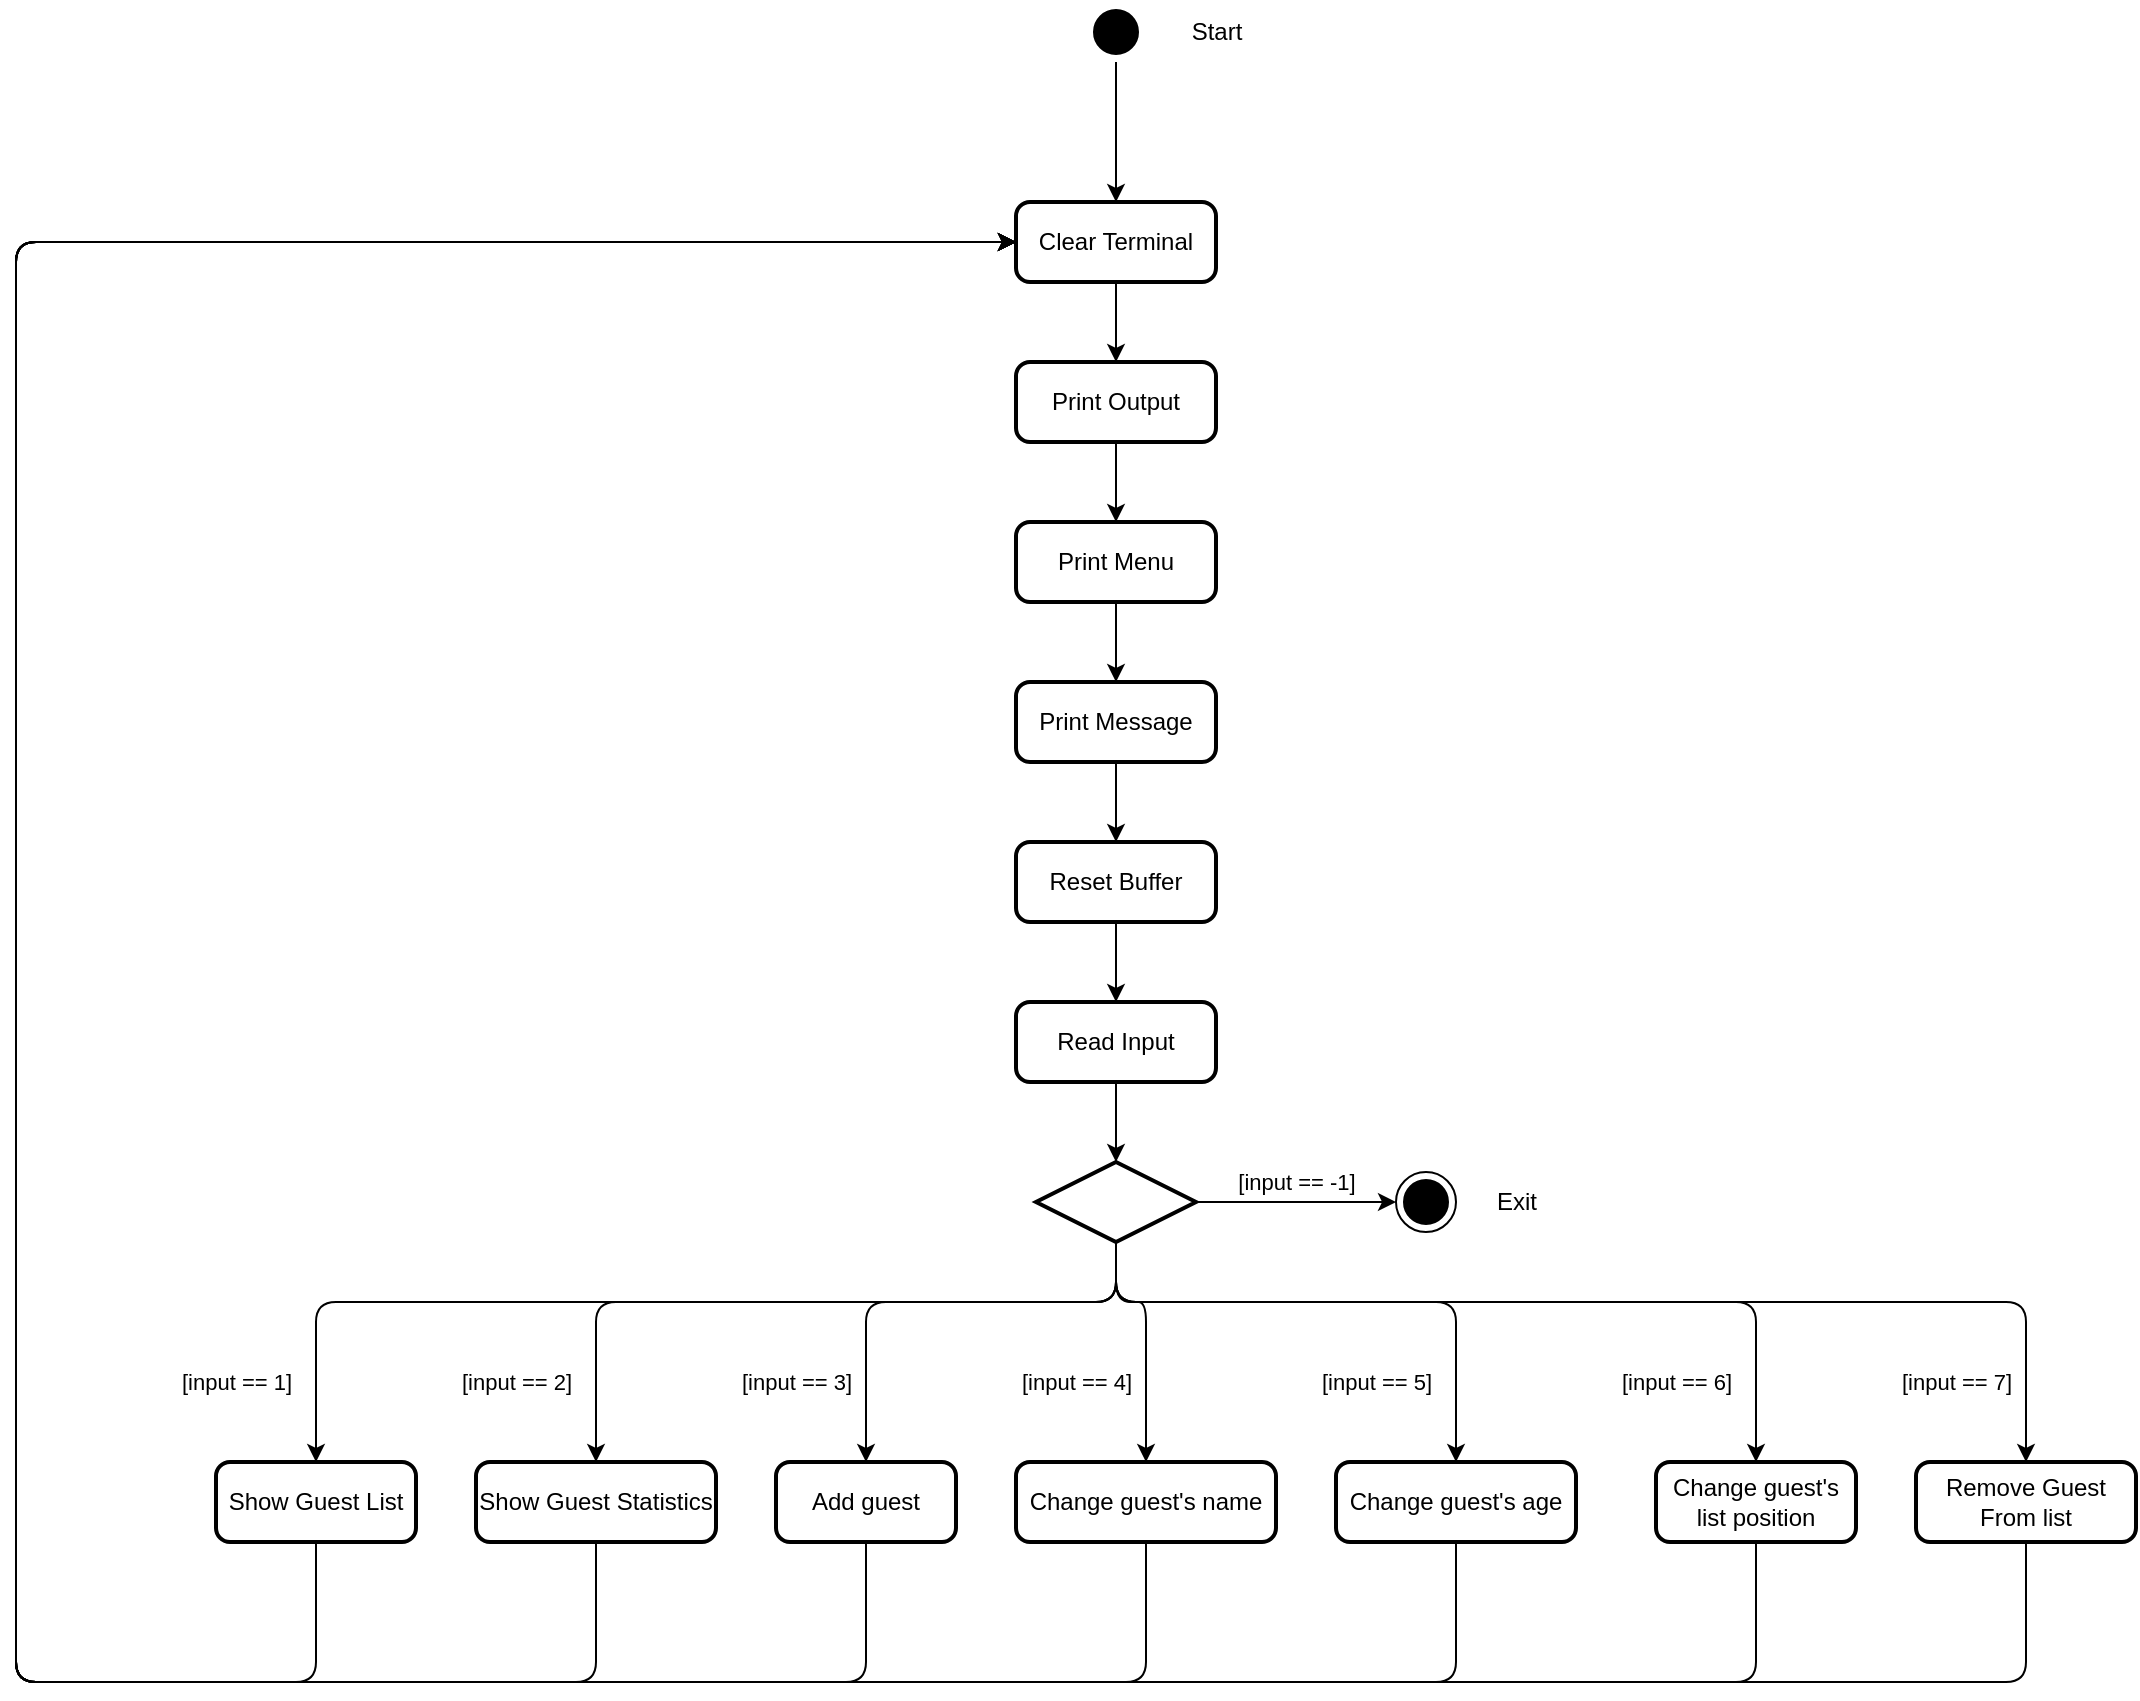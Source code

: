 <mxfile version="13.7.9" type="device"><diagram id="RhbGf4nqeW82p4Ea9uvp" name="Page-1"><mxGraphModel dx="1673" dy="967" grid="1" gridSize="10" guides="1" tooltips="1" connect="1" arrows="1" fold="1" page="1" pageScale="1" pageWidth="1920" pageHeight="1200" math="0" shadow="0"><root><mxCell id="0"/><mxCell id="1" parent="0"/><mxCell id="ypAei9CtxCtGfXP7TZWK-33" value="" style="edgeStyle=orthogonalEdgeStyle;rounded=1;orthogonalLoop=1;jettySize=auto;html=1;strokeColor=#000000;" parent="1" source="fhkOCV9rExHdYapnSbqb-5" target="ypAei9CtxCtGfXP7TZWK-32" edge="1"><mxGeometry relative="1" as="geometry"/></mxCell><mxCell id="fhkOCV9rExHdYapnSbqb-5" value="" style="ellipse;html=1;shape=startState;fillColor=#000000;" parent="1" vertex="1"><mxGeometry x="935" y="160" width="30" height="30" as="geometry"/></mxCell><mxCell id="JGK9a5massivVwsHOsit-13" value="" style="edgeStyle=orthogonalEdgeStyle;rounded=0;orthogonalLoop=1;jettySize=auto;html=1;" parent="1" source="fhkOCV9rExHdYapnSbqb-8" target="JGK9a5massivVwsHOsit-9" edge="1"><mxGeometry relative="1" as="geometry"/></mxCell><mxCell id="fhkOCV9rExHdYapnSbqb-8" value="Print Menu" style="rounded=1;whiteSpace=wrap;html=1;absoluteArcSize=1;arcSize=14;strokeWidth=2;" parent="1" vertex="1"><mxGeometry x="900" y="420" width="100" height="40" as="geometry"/></mxCell><mxCell id="ypAei9CtxCtGfXP7TZWK-5" value="" style="edgeStyle=orthogonalEdgeStyle;rounded=0;orthogonalLoop=1;jettySize=auto;html=1;strokeColor=#000000;" parent="1" source="WNatrVgWe7KQeNptW0Sx-3" target="ypAei9CtxCtGfXP7TZWK-2" edge="1"><mxGeometry relative="1" as="geometry"/></mxCell><mxCell id="WNatrVgWe7KQeNptW0Sx-3" value="Read Input" style="rounded=1;whiteSpace=wrap;html=1;absoluteArcSize=1;arcSize=14;strokeWidth=2;" parent="1" vertex="1"><mxGeometry x="900" y="660" width="100" height="40" as="geometry"/></mxCell><mxCell id="ypAei9CtxCtGfXP7TZWK-1" value="" style="ellipse;html=1;shape=endState;fillColor=#000000;" parent="1" vertex="1"><mxGeometry x="1090" y="745" width="30" height="30" as="geometry"/></mxCell><mxCell id="ypAei9CtxCtGfXP7TZWK-6" value="[input == -1]" style="edgeStyle=orthogonalEdgeStyle;rounded=0;orthogonalLoop=1;jettySize=auto;html=1;exitX=1;exitY=0.5;exitDx=0;exitDy=0;strokeColor=#000000;" parent="1" source="ypAei9CtxCtGfXP7TZWK-2" target="ypAei9CtxCtGfXP7TZWK-1" edge="1"><mxGeometry y="10" relative="1" as="geometry"><mxPoint as="offset"/></mxGeometry></mxCell><mxCell id="ypAei9CtxCtGfXP7TZWK-9" style="edgeStyle=orthogonalEdgeStyle;rounded=1;orthogonalLoop=1;jettySize=auto;html=1;strokeColor=#000000;" parent="1" source="ypAei9CtxCtGfXP7TZWK-2" target="ypAei9CtxCtGfXP7TZWK-8" edge="1"><mxGeometry relative="1" as="geometry"><mxPoint x="850.0" y="780.03" as="sourcePoint"/><mxPoint x="620" y="850.03" as="targetPoint"/><Array as="points"><mxPoint x="950" y="810"/><mxPoint x="550" y="810"/></Array></mxGeometry></mxCell><mxCell id="JGK9a5massivVwsHOsit-2" value="[input == 1]" style="edgeLabel;html=1;align=center;verticalAlign=middle;resizable=0;points=[];" parent="ypAei9CtxCtGfXP7TZWK-9" vertex="1" connectable="0"><mxGeometry x="0.531" y="-2" relative="1" as="geometry"><mxPoint x="-79.76" y="42" as="offset"/></mxGeometry></mxCell><mxCell id="ypAei9CtxCtGfXP7TZWK-13" value="[input == 7]" style="edgeStyle=orthogonalEdgeStyle;rounded=1;orthogonalLoop=1;jettySize=auto;html=1;strokeColor=#000000;" parent="1" source="ypAei9CtxCtGfXP7TZWK-2" target="ypAei9CtxCtGfXP7TZWK-12" edge="1"><mxGeometry x="0.859" y="-35" relative="1" as="geometry"><mxPoint x="849.941" y="780.001" as="sourcePoint"/><mxPoint x="1350" y="850.03" as="targetPoint"/><Array as="points"><mxPoint x="950" y="810"/><mxPoint x="1405" y="810"/></Array><mxPoint as="offset"/></mxGeometry></mxCell><mxCell id="ypAei9CtxCtGfXP7TZWK-17" value="[input == 3]" style="edgeStyle=orthogonalEdgeStyle;rounded=1;orthogonalLoop=1;jettySize=auto;html=1;entryX=0.5;entryY=0;entryDx=0;entryDy=0;strokeColor=#000000;" parent="1" source="ypAei9CtxCtGfXP7TZWK-2" target="ypAei9CtxCtGfXP7TZWK-16" edge="1"><mxGeometry x="0.66" y="-35" relative="1" as="geometry"><mxPoint x="850.0" y="780.03" as="sourcePoint"/><Array as="points"><mxPoint x="950" y="810"/><mxPoint x="825" y="810"/></Array><mxPoint as="offset"/></mxGeometry></mxCell><mxCell id="ypAei9CtxCtGfXP7TZWK-21" value="[input == 4]" style="edgeStyle=orthogonalEdgeStyle;rounded=1;orthogonalLoop=1;jettySize=auto;html=1;strokeColor=#000000;" parent="1" source="ypAei9CtxCtGfXP7TZWK-2" target="ypAei9CtxCtGfXP7TZWK-20" edge="1"><mxGeometry x="0.36" y="-35" relative="1" as="geometry"><mxPoint x="849.941" y="780.001" as="sourcePoint"/><Array as="points"><mxPoint x="950" y="810"/><mxPoint x="965" y="810"/></Array><mxPoint as="offset"/></mxGeometry></mxCell><mxCell id="ypAei9CtxCtGfXP7TZWK-24" value="[input == 5]" style="edgeStyle=orthogonalEdgeStyle;rounded=1;orthogonalLoop=1;jettySize=auto;html=1;strokeColor=#000000;" parent="1" source="ypAei9CtxCtGfXP7TZWK-2" target="ypAei9CtxCtGfXP7TZWK-23" edge="1"><mxGeometry x="0.715" y="-40" relative="1" as="geometry"><mxPoint x="850.0" y="780.03" as="sourcePoint"/><Array as="points"><mxPoint x="950" y="810"/><mxPoint x="1120" y="810"/></Array><mxPoint as="offset"/></mxGeometry></mxCell><mxCell id="ypAei9CtxCtGfXP7TZWK-27" value="[input == 6]" style="edgeStyle=orthogonalEdgeStyle;rounded=1;orthogonalLoop=1;jettySize=auto;html=1;strokeColor=#000000;" parent="1" source="ypAei9CtxCtGfXP7TZWK-2" target="ypAei9CtxCtGfXP7TZWK-26" edge="1"><mxGeometry x="0.814" y="-40" relative="1" as="geometry"><mxPoint x="850.0" y="780.03" as="sourcePoint"/><Array as="points"><mxPoint x="950" y="810"/><mxPoint x="1270" y="810"/></Array><mxPoint as="offset"/></mxGeometry></mxCell><mxCell id="4ucHONzgHgkcqOYlaXAK-3" value="[input == 2]" style="edgeStyle=orthogonalEdgeStyle;rounded=1;orthogonalLoop=1;jettySize=auto;html=1;exitX=0.5;exitY=1;exitDx=0;exitDy=0;" parent="1" source="ypAei9CtxCtGfXP7TZWK-2" target="4ucHONzgHgkcqOYlaXAK-1" edge="1"><mxGeometry x="0.784" y="-40" relative="1" as="geometry"><Array as="points"><mxPoint x="950" y="810"/><mxPoint x="690" y="810"/></Array><mxPoint as="offset"/></mxGeometry></mxCell><mxCell id="ypAei9CtxCtGfXP7TZWK-2" value="" style="rhombus;whiteSpace=wrap;html=1;strokeWidth=2;rounded=0;" parent="1" vertex="1"><mxGeometry x="910" y="740" width="80" height="40" as="geometry"/></mxCell><mxCell id="JGK9a5massivVwsHOsit-17" style="edgeStyle=orthogonalEdgeStyle;rounded=1;orthogonalLoop=1;jettySize=auto;html=1;exitX=0.5;exitY=1;exitDx=0;exitDy=0;entryX=0;entryY=0.5;entryDx=0;entryDy=0;" parent="1" source="ypAei9CtxCtGfXP7TZWK-8" target="ypAei9CtxCtGfXP7TZWK-32" edge="1"><mxGeometry relative="1" as="geometry"><Array as="points"><mxPoint x="550" y="1000"/><mxPoint x="400" y="1000"/><mxPoint x="400" y="280"/></Array></mxGeometry></mxCell><mxCell id="ypAei9CtxCtGfXP7TZWK-8" value="Show Guest List" style="rounded=1;whiteSpace=wrap;html=1;absoluteArcSize=1;arcSize=14;strokeWidth=2;" parent="1" vertex="1"><mxGeometry x="500" y="890" width="100" height="40" as="geometry"/></mxCell><mxCell id="JGK9a5massivVwsHOsit-27" style="edgeStyle=orthogonalEdgeStyle;rounded=1;orthogonalLoop=1;jettySize=auto;html=1;exitX=0.5;exitY=1;exitDx=0;exitDy=0;entryX=0;entryY=0.5;entryDx=0;entryDy=0;" parent="1" source="ypAei9CtxCtGfXP7TZWK-12" target="ypAei9CtxCtGfXP7TZWK-32" edge="1"><mxGeometry relative="1" as="geometry"><Array as="points"><mxPoint x="1405" y="1000"/><mxPoint x="400" y="1000"/><mxPoint x="400" y="280"/></Array></mxGeometry></mxCell><mxCell id="ypAei9CtxCtGfXP7TZWK-12" value="Remove Guest From list" style="rounded=1;whiteSpace=wrap;html=1;absoluteArcSize=1;arcSize=14;strokeWidth=2;" parent="1" vertex="1"><mxGeometry x="1350" y="889.97" width="110" height="40" as="geometry"/></mxCell><mxCell id="JGK9a5massivVwsHOsit-23" style="edgeStyle=orthogonalEdgeStyle;rounded=1;orthogonalLoop=1;jettySize=auto;elbow=vertical;html=1;exitX=0.5;exitY=1;exitDx=0;exitDy=0;entryX=0;entryY=0.5;entryDx=0;entryDy=0;" parent="1" source="ypAei9CtxCtGfXP7TZWK-16" target="ypAei9CtxCtGfXP7TZWK-32" edge="1"><mxGeometry relative="1" as="geometry"><Array as="points"><mxPoint x="825" y="1000"/><mxPoint x="400" y="1000"/><mxPoint x="400" y="280"/></Array></mxGeometry></mxCell><mxCell id="ypAei9CtxCtGfXP7TZWK-16" value="Add guest" style="rounded=1;whiteSpace=wrap;html=1;absoluteArcSize=1;arcSize=14;strokeWidth=2;" parent="1" vertex="1"><mxGeometry x="780" y="889.97" width="90" height="40" as="geometry"/></mxCell><mxCell id="JGK9a5massivVwsHOsit-24" style="edgeStyle=orthogonalEdgeStyle;rounded=1;orthogonalLoop=1;jettySize=auto;html=1;entryX=0;entryY=0.5;entryDx=0;entryDy=0;" parent="1" source="ypAei9CtxCtGfXP7TZWK-20" target="ypAei9CtxCtGfXP7TZWK-32" edge="1"><mxGeometry relative="1" as="geometry"><Array as="points"><mxPoint x="965" y="1000"/><mxPoint x="400" y="1000"/><mxPoint x="400" y="280"/></Array></mxGeometry></mxCell><mxCell id="ypAei9CtxCtGfXP7TZWK-20" value="Change guest's name" style="rounded=1;whiteSpace=wrap;html=1;absoluteArcSize=1;arcSize=14;strokeWidth=2;" parent="1" vertex="1"><mxGeometry x="900" y="889.97" width="130" height="40" as="geometry"/></mxCell><mxCell id="JGK9a5massivVwsHOsit-25" style="edgeStyle=orthogonalEdgeStyle;rounded=1;orthogonalLoop=1;jettySize=auto;html=1;exitX=0.5;exitY=1;exitDx=0;exitDy=0;entryX=0;entryY=0.5;entryDx=0;entryDy=0;" parent="1" source="ypAei9CtxCtGfXP7TZWK-23" target="ypAei9CtxCtGfXP7TZWK-32" edge="1"><mxGeometry relative="1" as="geometry"><Array as="points"><mxPoint x="1120" y="1000"/><mxPoint x="400" y="1000"/><mxPoint x="400" y="280"/></Array></mxGeometry></mxCell><mxCell id="ypAei9CtxCtGfXP7TZWK-23" value="Change guest's age" style="rounded=1;whiteSpace=wrap;html=1;absoluteArcSize=1;arcSize=14;strokeWidth=2;" parent="1" vertex="1"><mxGeometry x="1060" y="889.97" width="120" height="40" as="geometry"/></mxCell><mxCell id="JGK9a5massivVwsHOsit-26" style="edgeStyle=orthogonalEdgeStyle;rounded=1;orthogonalLoop=1;jettySize=auto;html=1;exitX=0.5;exitY=1;exitDx=0;exitDy=0;entryX=0;entryY=0.5;entryDx=0;entryDy=0;" parent="1" source="ypAei9CtxCtGfXP7TZWK-26" target="ypAei9CtxCtGfXP7TZWK-32" edge="1"><mxGeometry relative="1" as="geometry"><Array as="points"><mxPoint x="1270" y="1000"/><mxPoint x="400" y="1000"/><mxPoint x="400" y="280"/></Array></mxGeometry></mxCell><mxCell id="ypAei9CtxCtGfXP7TZWK-26" value="Change guest's list position" style="rounded=1;whiteSpace=wrap;html=1;absoluteArcSize=1;arcSize=14;strokeWidth=2;" parent="1" vertex="1"><mxGeometry x="1220" y="889.97" width="100" height="40" as="geometry"/></mxCell><mxCell id="JGK9a5massivVwsHOsit-10" value="" style="edgeStyle=orthogonalEdgeStyle;rounded=0;orthogonalLoop=1;jettySize=auto;html=1;" parent="1" source="ypAei9CtxCtGfXP7TZWK-32" target="JGK9a5massivVwsHOsit-8" edge="1"><mxGeometry relative="1" as="geometry"/></mxCell><mxCell id="ypAei9CtxCtGfXP7TZWK-32" value="Clear Terminal" style="rounded=1;whiteSpace=wrap;html=1;absoluteArcSize=1;arcSize=14;strokeWidth=2;" parent="1" vertex="1"><mxGeometry x="900" y="260" width="100" height="40" as="geometry"/></mxCell><mxCell id="JGK9a5massivVwsHOsit-18" style="edgeStyle=orthogonalEdgeStyle;rounded=1;orthogonalLoop=1;jettySize=auto;html=1;exitX=0.5;exitY=1;exitDx=0;exitDy=0;entryX=0;entryY=0.5;entryDx=0;entryDy=0;" parent="1" source="4ucHONzgHgkcqOYlaXAK-1" target="ypAei9CtxCtGfXP7TZWK-32" edge="1"><mxGeometry relative="1" as="geometry"><Array as="points"><mxPoint x="690" y="1000"/><mxPoint x="400" y="1000"/><mxPoint x="400" y="280"/></Array></mxGeometry></mxCell><mxCell id="4ucHONzgHgkcqOYlaXAK-1" value="Show Guest Statistics" style="rounded=1;whiteSpace=wrap;html=1;absoluteArcSize=1;arcSize=14;strokeWidth=2;" parent="1" vertex="1"><mxGeometry x="630" y="890" width="120" height="40" as="geometry"/></mxCell><mxCell id="JGK9a5massivVwsHOsit-7" value="" style="edgeStyle=orthogonalEdgeStyle;rounded=0;orthogonalLoop=1;jettySize=auto;html=1;" parent="1" source="JGK9a5massivVwsHOsit-5" target="WNatrVgWe7KQeNptW0Sx-3" edge="1"><mxGeometry relative="1" as="geometry"/></mxCell><mxCell id="JGK9a5massivVwsHOsit-5" value="Reset Buffer" style="rounded=1;whiteSpace=wrap;html=1;absoluteArcSize=1;arcSize=14;strokeWidth=2;" parent="1" vertex="1"><mxGeometry x="900" y="580" width="100" height="40" as="geometry"/></mxCell><mxCell id="JGK9a5massivVwsHOsit-12" style="edgeStyle=orthogonalEdgeStyle;rounded=0;orthogonalLoop=1;jettySize=auto;html=1;" parent="1" source="JGK9a5massivVwsHOsit-8" target="fhkOCV9rExHdYapnSbqb-8" edge="1"><mxGeometry relative="1" as="geometry"/></mxCell><mxCell id="JGK9a5massivVwsHOsit-8" value="Print Output" style="rounded=1;whiteSpace=wrap;html=1;absoluteArcSize=1;arcSize=14;strokeWidth=2;" parent="1" vertex="1"><mxGeometry x="900" y="340" width="100" height="40" as="geometry"/></mxCell><mxCell id="JGK9a5massivVwsHOsit-14" value="" style="edgeStyle=orthogonalEdgeStyle;rounded=0;orthogonalLoop=1;jettySize=auto;html=1;" parent="1" source="JGK9a5massivVwsHOsit-9" target="JGK9a5massivVwsHOsit-5" edge="1"><mxGeometry relative="1" as="geometry"/></mxCell><mxCell id="JGK9a5massivVwsHOsit-9" value="Print Message" style="rounded=1;whiteSpace=wrap;html=1;absoluteArcSize=1;arcSize=14;strokeWidth=2;" parent="1" vertex="1"><mxGeometry x="900" y="500" width="100" height="40" as="geometry"/></mxCell><mxCell id="JGK9a5massivVwsHOsit-15" value="Start" style="text;html=1;align=center;verticalAlign=middle;resizable=0;points=[];autosize=1;" parent="1" vertex="1"><mxGeometry x="980" y="165" width="40" height="20" as="geometry"/></mxCell><mxCell id="JGK9a5massivVwsHOsit-16" value="Exit" style="text;html=1;align=center;verticalAlign=middle;resizable=0;points=[];autosize=1;" parent="1" vertex="1"><mxGeometry x="1130" y="750" width="40" height="20" as="geometry"/></mxCell></root></mxGraphModel></diagram></mxfile>